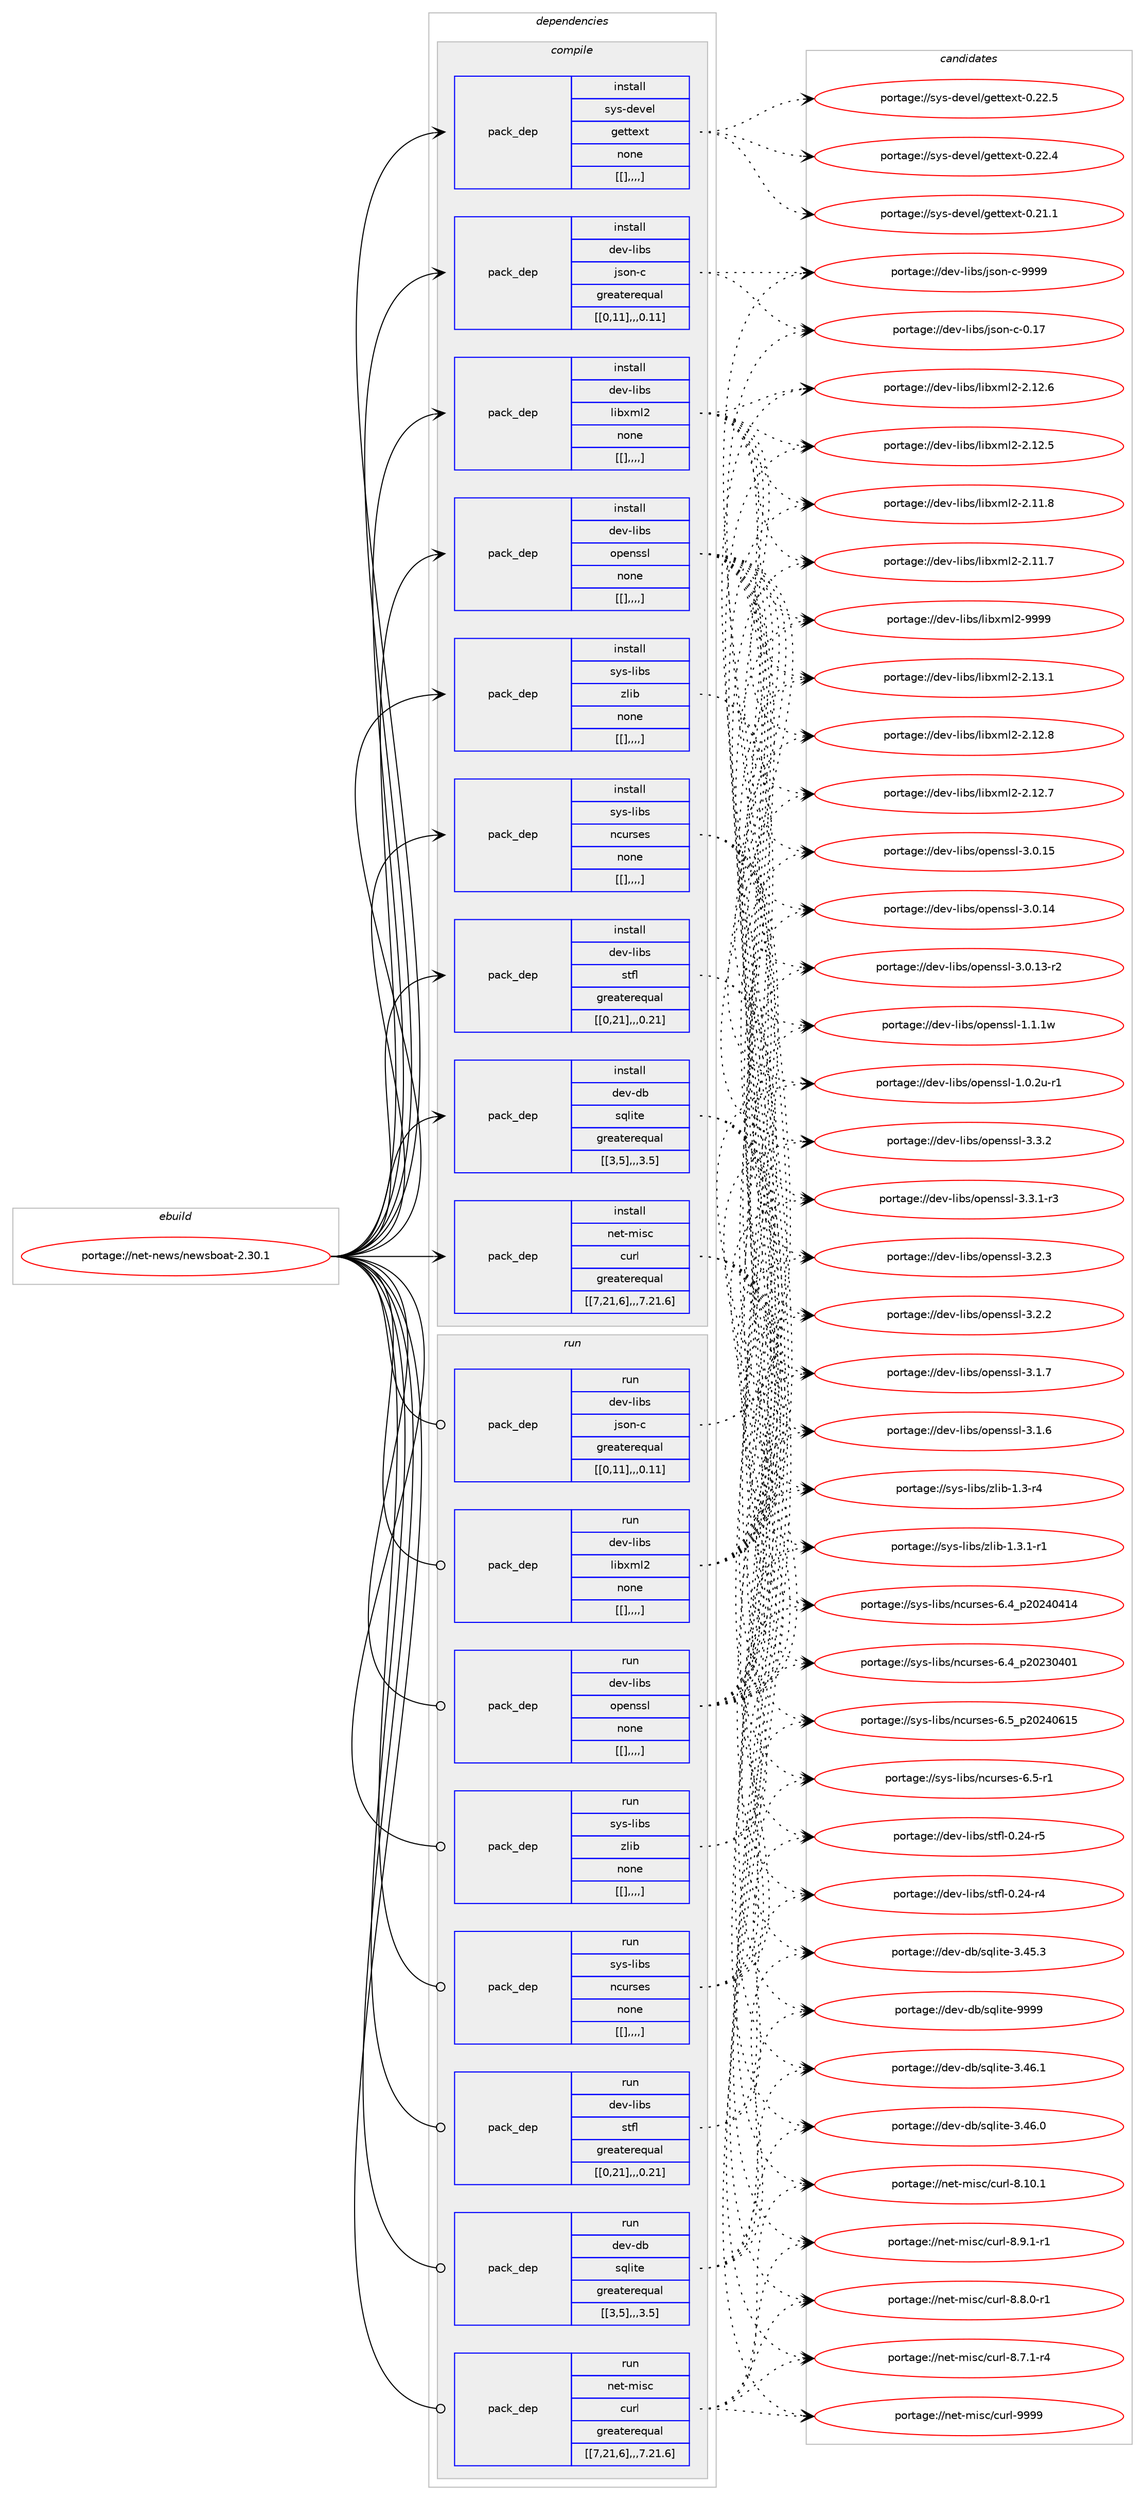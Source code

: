 digraph prolog {

# *************
# Graph options
# *************

newrank=true;
concentrate=true;
compound=true;
graph [rankdir=LR,fontname=Helvetica,fontsize=10,ranksep=1.5];#, ranksep=2.5, nodesep=0.2];
edge  [arrowhead=vee];
node  [fontname=Helvetica,fontsize=10];

# **********
# The ebuild
# **********

subgraph cluster_leftcol {
color=gray;
label=<<i>ebuild</i>>;
id [label="portage://net-news/newsboat-2.30.1", color=red, width=4, href="../net-news/newsboat-2.30.1.svg"];
}

# ****************
# The dependencies
# ****************

subgraph cluster_midcol {
color=gray;
label=<<i>dependencies</i>>;
subgraph cluster_compile {
fillcolor="#eeeeee";
style=filled;
label=<<i>compile</i>>;
subgraph pack283017 {
dependency389401 [label=<<TABLE BORDER="0" CELLBORDER="1" CELLSPACING="0" CELLPADDING="4" WIDTH="220"><TR><TD ROWSPAN="6" CELLPADDING="30">pack_dep</TD></TR><TR><TD WIDTH="110">install</TD></TR><TR><TD>dev-db</TD></TR><TR><TD>sqlite</TD></TR><TR><TD>greaterequal</TD></TR><TR><TD>[[3,5],,,3.5]</TD></TR></TABLE>>, shape=none, color=blue];
}
id:e -> dependency389401:w [weight=20,style="solid",arrowhead="vee"];
subgraph pack283018 {
dependency389402 [label=<<TABLE BORDER="0" CELLBORDER="1" CELLSPACING="0" CELLPADDING="4" WIDTH="220"><TR><TD ROWSPAN="6" CELLPADDING="30">pack_dep</TD></TR><TR><TD WIDTH="110">install</TD></TR><TR><TD>dev-libs</TD></TR><TR><TD>json-c</TD></TR><TR><TD>greaterequal</TD></TR><TR><TD>[[0,11],,,0.11]</TD></TR></TABLE>>, shape=none, color=blue];
}
id:e -> dependency389402:w [weight=20,style="solid",arrowhead="vee"];
subgraph pack283019 {
dependency389403 [label=<<TABLE BORDER="0" CELLBORDER="1" CELLSPACING="0" CELLPADDING="4" WIDTH="220"><TR><TD ROWSPAN="6" CELLPADDING="30">pack_dep</TD></TR><TR><TD WIDTH="110">install</TD></TR><TR><TD>dev-libs</TD></TR><TR><TD>libxml2</TD></TR><TR><TD>none</TD></TR><TR><TD>[[],,,,]</TD></TR></TABLE>>, shape=none, color=blue];
}
id:e -> dependency389403:w [weight=20,style="solid",arrowhead="vee"];
subgraph pack283020 {
dependency389404 [label=<<TABLE BORDER="0" CELLBORDER="1" CELLSPACING="0" CELLPADDING="4" WIDTH="220"><TR><TD ROWSPAN="6" CELLPADDING="30">pack_dep</TD></TR><TR><TD WIDTH="110">install</TD></TR><TR><TD>dev-libs</TD></TR><TR><TD>openssl</TD></TR><TR><TD>none</TD></TR><TR><TD>[[],,,,]</TD></TR></TABLE>>, shape=none, color=blue];
}
id:e -> dependency389404:w [weight=20,style="solid",arrowhead="vee"];
subgraph pack283021 {
dependency389405 [label=<<TABLE BORDER="0" CELLBORDER="1" CELLSPACING="0" CELLPADDING="4" WIDTH="220"><TR><TD ROWSPAN="6" CELLPADDING="30">pack_dep</TD></TR><TR><TD WIDTH="110">install</TD></TR><TR><TD>dev-libs</TD></TR><TR><TD>stfl</TD></TR><TR><TD>greaterequal</TD></TR><TR><TD>[[0,21],,,0.21]</TD></TR></TABLE>>, shape=none, color=blue];
}
id:e -> dependency389405:w [weight=20,style="solid",arrowhead="vee"];
subgraph pack283022 {
dependency389406 [label=<<TABLE BORDER="0" CELLBORDER="1" CELLSPACING="0" CELLPADDING="4" WIDTH="220"><TR><TD ROWSPAN="6" CELLPADDING="30">pack_dep</TD></TR><TR><TD WIDTH="110">install</TD></TR><TR><TD>net-misc</TD></TR><TR><TD>curl</TD></TR><TR><TD>greaterequal</TD></TR><TR><TD>[[7,21,6],,,7.21.6]</TD></TR></TABLE>>, shape=none, color=blue];
}
id:e -> dependency389406:w [weight=20,style="solid",arrowhead="vee"];
subgraph pack283023 {
dependency389407 [label=<<TABLE BORDER="0" CELLBORDER="1" CELLSPACING="0" CELLPADDING="4" WIDTH="220"><TR><TD ROWSPAN="6" CELLPADDING="30">pack_dep</TD></TR><TR><TD WIDTH="110">install</TD></TR><TR><TD>sys-devel</TD></TR><TR><TD>gettext</TD></TR><TR><TD>none</TD></TR><TR><TD>[[],,,,]</TD></TR></TABLE>>, shape=none, color=blue];
}
id:e -> dependency389407:w [weight=20,style="solid",arrowhead="vee"];
subgraph pack283024 {
dependency389408 [label=<<TABLE BORDER="0" CELLBORDER="1" CELLSPACING="0" CELLPADDING="4" WIDTH="220"><TR><TD ROWSPAN="6" CELLPADDING="30">pack_dep</TD></TR><TR><TD WIDTH="110">install</TD></TR><TR><TD>sys-libs</TD></TR><TR><TD>ncurses</TD></TR><TR><TD>none</TD></TR><TR><TD>[[],,,,]</TD></TR></TABLE>>, shape=none, color=blue];
}
id:e -> dependency389408:w [weight=20,style="solid",arrowhead="vee"];
subgraph pack283025 {
dependency389409 [label=<<TABLE BORDER="0" CELLBORDER="1" CELLSPACING="0" CELLPADDING="4" WIDTH="220"><TR><TD ROWSPAN="6" CELLPADDING="30">pack_dep</TD></TR><TR><TD WIDTH="110">install</TD></TR><TR><TD>sys-libs</TD></TR><TR><TD>zlib</TD></TR><TR><TD>none</TD></TR><TR><TD>[[],,,,]</TD></TR></TABLE>>, shape=none, color=blue];
}
id:e -> dependency389409:w [weight=20,style="solid",arrowhead="vee"];
}
subgraph cluster_compileandrun {
fillcolor="#eeeeee";
style=filled;
label=<<i>compile and run</i>>;
}
subgraph cluster_run {
fillcolor="#eeeeee";
style=filled;
label=<<i>run</i>>;
subgraph pack283026 {
dependency389410 [label=<<TABLE BORDER="0" CELLBORDER="1" CELLSPACING="0" CELLPADDING="4" WIDTH="220"><TR><TD ROWSPAN="6" CELLPADDING="30">pack_dep</TD></TR><TR><TD WIDTH="110">run</TD></TR><TR><TD>dev-db</TD></TR><TR><TD>sqlite</TD></TR><TR><TD>greaterequal</TD></TR><TR><TD>[[3,5],,,3.5]</TD></TR></TABLE>>, shape=none, color=blue];
}
id:e -> dependency389410:w [weight=20,style="solid",arrowhead="odot"];
subgraph pack283027 {
dependency389411 [label=<<TABLE BORDER="0" CELLBORDER="1" CELLSPACING="0" CELLPADDING="4" WIDTH="220"><TR><TD ROWSPAN="6" CELLPADDING="30">pack_dep</TD></TR><TR><TD WIDTH="110">run</TD></TR><TR><TD>dev-libs</TD></TR><TR><TD>json-c</TD></TR><TR><TD>greaterequal</TD></TR><TR><TD>[[0,11],,,0.11]</TD></TR></TABLE>>, shape=none, color=blue];
}
id:e -> dependency389411:w [weight=20,style="solid",arrowhead="odot"];
subgraph pack283028 {
dependency389412 [label=<<TABLE BORDER="0" CELLBORDER="1" CELLSPACING="0" CELLPADDING="4" WIDTH="220"><TR><TD ROWSPAN="6" CELLPADDING="30">pack_dep</TD></TR><TR><TD WIDTH="110">run</TD></TR><TR><TD>dev-libs</TD></TR><TR><TD>libxml2</TD></TR><TR><TD>none</TD></TR><TR><TD>[[],,,,]</TD></TR></TABLE>>, shape=none, color=blue];
}
id:e -> dependency389412:w [weight=20,style="solid",arrowhead="odot"];
subgraph pack283029 {
dependency389413 [label=<<TABLE BORDER="0" CELLBORDER="1" CELLSPACING="0" CELLPADDING="4" WIDTH="220"><TR><TD ROWSPAN="6" CELLPADDING="30">pack_dep</TD></TR><TR><TD WIDTH="110">run</TD></TR><TR><TD>dev-libs</TD></TR><TR><TD>openssl</TD></TR><TR><TD>none</TD></TR><TR><TD>[[],,,,]</TD></TR></TABLE>>, shape=none, color=blue];
}
id:e -> dependency389413:w [weight=20,style="solid",arrowhead="odot"];
subgraph pack283030 {
dependency389414 [label=<<TABLE BORDER="0" CELLBORDER="1" CELLSPACING="0" CELLPADDING="4" WIDTH="220"><TR><TD ROWSPAN="6" CELLPADDING="30">pack_dep</TD></TR><TR><TD WIDTH="110">run</TD></TR><TR><TD>dev-libs</TD></TR><TR><TD>stfl</TD></TR><TR><TD>greaterequal</TD></TR><TR><TD>[[0,21],,,0.21]</TD></TR></TABLE>>, shape=none, color=blue];
}
id:e -> dependency389414:w [weight=20,style="solid",arrowhead="odot"];
subgraph pack283031 {
dependency389415 [label=<<TABLE BORDER="0" CELLBORDER="1" CELLSPACING="0" CELLPADDING="4" WIDTH="220"><TR><TD ROWSPAN="6" CELLPADDING="30">pack_dep</TD></TR><TR><TD WIDTH="110">run</TD></TR><TR><TD>net-misc</TD></TR><TR><TD>curl</TD></TR><TR><TD>greaterequal</TD></TR><TR><TD>[[7,21,6],,,7.21.6]</TD></TR></TABLE>>, shape=none, color=blue];
}
id:e -> dependency389415:w [weight=20,style="solid",arrowhead="odot"];
subgraph pack283032 {
dependency389416 [label=<<TABLE BORDER="0" CELLBORDER="1" CELLSPACING="0" CELLPADDING="4" WIDTH="220"><TR><TD ROWSPAN="6" CELLPADDING="30">pack_dep</TD></TR><TR><TD WIDTH="110">run</TD></TR><TR><TD>sys-libs</TD></TR><TR><TD>ncurses</TD></TR><TR><TD>none</TD></TR><TR><TD>[[],,,,]</TD></TR></TABLE>>, shape=none, color=blue];
}
id:e -> dependency389416:w [weight=20,style="solid",arrowhead="odot"];
subgraph pack283033 {
dependency389417 [label=<<TABLE BORDER="0" CELLBORDER="1" CELLSPACING="0" CELLPADDING="4" WIDTH="220"><TR><TD ROWSPAN="6" CELLPADDING="30">pack_dep</TD></TR><TR><TD WIDTH="110">run</TD></TR><TR><TD>sys-libs</TD></TR><TR><TD>zlib</TD></TR><TR><TD>none</TD></TR><TR><TD>[[],,,,]</TD></TR></TABLE>>, shape=none, color=blue];
}
id:e -> dependency389417:w [weight=20,style="solid",arrowhead="odot"];
}
}

# **************
# The candidates
# **************

subgraph cluster_choices {
rank=same;
color=gray;
label=<<i>candidates</i>>;

subgraph choice283017 {
color=black;
nodesep=1;
choice1001011184510098471151131081051161014557575757 [label="portage://dev-db/sqlite-9999", color=red, width=4,href="../dev-db/sqlite-9999.svg"];
choice10010111845100984711511310810511610145514652544649 [label="portage://dev-db/sqlite-3.46.1", color=red, width=4,href="../dev-db/sqlite-3.46.1.svg"];
choice10010111845100984711511310810511610145514652544648 [label="portage://dev-db/sqlite-3.46.0", color=red, width=4,href="../dev-db/sqlite-3.46.0.svg"];
choice10010111845100984711511310810511610145514652534651 [label="portage://dev-db/sqlite-3.45.3", color=red, width=4,href="../dev-db/sqlite-3.45.3.svg"];
dependency389401:e -> choice1001011184510098471151131081051161014557575757:w [style=dotted,weight="100"];
dependency389401:e -> choice10010111845100984711511310810511610145514652544649:w [style=dotted,weight="100"];
dependency389401:e -> choice10010111845100984711511310810511610145514652544648:w [style=dotted,weight="100"];
dependency389401:e -> choice10010111845100984711511310810511610145514652534651:w [style=dotted,weight="100"];
}
subgraph choice283018 {
color=black;
nodesep=1;
choice10010111845108105981154710611511111045994557575757 [label="portage://dev-libs/json-c-9999", color=red, width=4,href="../dev-libs/json-c-9999.svg"];
choice10010111845108105981154710611511111045994548464955 [label="portage://dev-libs/json-c-0.17", color=red, width=4,href="../dev-libs/json-c-0.17.svg"];
dependency389402:e -> choice10010111845108105981154710611511111045994557575757:w [style=dotted,weight="100"];
dependency389402:e -> choice10010111845108105981154710611511111045994548464955:w [style=dotted,weight="100"];
}
subgraph choice283019 {
color=black;
nodesep=1;
choice10010111845108105981154710810598120109108504557575757 [label="portage://dev-libs/libxml2-9999", color=red, width=4,href="../dev-libs/libxml2-9999.svg"];
choice100101118451081059811547108105981201091085045504649514649 [label="portage://dev-libs/libxml2-2.13.1", color=red, width=4,href="../dev-libs/libxml2-2.13.1.svg"];
choice100101118451081059811547108105981201091085045504649504656 [label="portage://dev-libs/libxml2-2.12.8", color=red, width=4,href="../dev-libs/libxml2-2.12.8.svg"];
choice100101118451081059811547108105981201091085045504649504655 [label="portage://dev-libs/libxml2-2.12.7", color=red, width=4,href="../dev-libs/libxml2-2.12.7.svg"];
choice100101118451081059811547108105981201091085045504649504654 [label="portage://dev-libs/libxml2-2.12.6", color=red, width=4,href="../dev-libs/libxml2-2.12.6.svg"];
choice100101118451081059811547108105981201091085045504649504653 [label="portage://dev-libs/libxml2-2.12.5", color=red, width=4,href="../dev-libs/libxml2-2.12.5.svg"];
choice100101118451081059811547108105981201091085045504649494656 [label="portage://dev-libs/libxml2-2.11.8", color=red, width=4,href="../dev-libs/libxml2-2.11.8.svg"];
choice100101118451081059811547108105981201091085045504649494655 [label="portage://dev-libs/libxml2-2.11.7", color=red, width=4,href="../dev-libs/libxml2-2.11.7.svg"];
dependency389403:e -> choice10010111845108105981154710810598120109108504557575757:w [style=dotted,weight="100"];
dependency389403:e -> choice100101118451081059811547108105981201091085045504649514649:w [style=dotted,weight="100"];
dependency389403:e -> choice100101118451081059811547108105981201091085045504649504656:w [style=dotted,weight="100"];
dependency389403:e -> choice100101118451081059811547108105981201091085045504649504655:w [style=dotted,weight="100"];
dependency389403:e -> choice100101118451081059811547108105981201091085045504649504654:w [style=dotted,weight="100"];
dependency389403:e -> choice100101118451081059811547108105981201091085045504649504653:w [style=dotted,weight="100"];
dependency389403:e -> choice100101118451081059811547108105981201091085045504649494656:w [style=dotted,weight="100"];
dependency389403:e -> choice100101118451081059811547108105981201091085045504649494655:w [style=dotted,weight="100"];
}
subgraph choice283020 {
color=black;
nodesep=1;
choice100101118451081059811547111112101110115115108455146514650 [label="portage://dev-libs/openssl-3.3.2", color=red, width=4,href="../dev-libs/openssl-3.3.2.svg"];
choice1001011184510810598115471111121011101151151084551465146494511451 [label="portage://dev-libs/openssl-3.3.1-r3", color=red, width=4,href="../dev-libs/openssl-3.3.1-r3.svg"];
choice100101118451081059811547111112101110115115108455146504651 [label="portage://dev-libs/openssl-3.2.3", color=red, width=4,href="../dev-libs/openssl-3.2.3.svg"];
choice100101118451081059811547111112101110115115108455146504650 [label="portage://dev-libs/openssl-3.2.2", color=red, width=4,href="../dev-libs/openssl-3.2.2.svg"];
choice100101118451081059811547111112101110115115108455146494655 [label="portage://dev-libs/openssl-3.1.7", color=red, width=4,href="../dev-libs/openssl-3.1.7.svg"];
choice100101118451081059811547111112101110115115108455146494654 [label="portage://dev-libs/openssl-3.1.6", color=red, width=4,href="../dev-libs/openssl-3.1.6.svg"];
choice10010111845108105981154711111210111011511510845514648464953 [label="portage://dev-libs/openssl-3.0.15", color=red, width=4,href="../dev-libs/openssl-3.0.15.svg"];
choice10010111845108105981154711111210111011511510845514648464952 [label="portage://dev-libs/openssl-3.0.14", color=red, width=4,href="../dev-libs/openssl-3.0.14.svg"];
choice100101118451081059811547111112101110115115108455146484649514511450 [label="portage://dev-libs/openssl-3.0.13-r2", color=red, width=4,href="../dev-libs/openssl-3.0.13-r2.svg"];
choice100101118451081059811547111112101110115115108454946494649119 [label="portage://dev-libs/openssl-1.1.1w", color=red, width=4,href="../dev-libs/openssl-1.1.1w.svg"];
choice1001011184510810598115471111121011101151151084549464846501174511449 [label="portage://dev-libs/openssl-1.0.2u-r1", color=red, width=4,href="../dev-libs/openssl-1.0.2u-r1.svg"];
dependency389404:e -> choice100101118451081059811547111112101110115115108455146514650:w [style=dotted,weight="100"];
dependency389404:e -> choice1001011184510810598115471111121011101151151084551465146494511451:w [style=dotted,weight="100"];
dependency389404:e -> choice100101118451081059811547111112101110115115108455146504651:w [style=dotted,weight="100"];
dependency389404:e -> choice100101118451081059811547111112101110115115108455146504650:w [style=dotted,weight="100"];
dependency389404:e -> choice100101118451081059811547111112101110115115108455146494655:w [style=dotted,weight="100"];
dependency389404:e -> choice100101118451081059811547111112101110115115108455146494654:w [style=dotted,weight="100"];
dependency389404:e -> choice10010111845108105981154711111210111011511510845514648464953:w [style=dotted,weight="100"];
dependency389404:e -> choice10010111845108105981154711111210111011511510845514648464952:w [style=dotted,weight="100"];
dependency389404:e -> choice100101118451081059811547111112101110115115108455146484649514511450:w [style=dotted,weight="100"];
dependency389404:e -> choice100101118451081059811547111112101110115115108454946494649119:w [style=dotted,weight="100"];
dependency389404:e -> choice1001011184510810598115471111121011101151151084549464846501174511449:w [style=dotted,weight="100"];
}
subgraph choice283021 {
color=black;
nodesep=1;
choice10010111845108105981154711511610210845484650524511453 [label="portage://dev-libs/stfl-0.24-r5", color=red, width=4,href="../dev-libs/stfl-0.24-r5.svg"];
choice10010111845108105981154711511610210845484650524511452 [label="portage://dev-libs/stfl-0.24-r4", color=red, width=4,href="../dev-libs/stfl-0.24-r4.svg"];
dependency389405:e -> choice10010111845108105981154711511610210845484650524511453:w [style=dotted,weight="100"];
dependency389405:e -> choice10010111845108105981154711511610210845484650524511452:w [style=dotted,weight="100"];
}
subgraph choice283022 {
color=black;
nodesep=1;
choice110101116451091051159947991171141084557575757 [label="portage://net-misc/curl-9999", color=red, width=4,href="../net-misc/curl-9999.svg"];
choice1101011164510910511599479911711410845564649484649 [label="portage://net-misc/curl-8.10.1", color=red, width=4,href="../net-misc/curl-8.10.1.svg"];
choice110101116451091051159947991171141084556465746494511449 [label="portage://net-misc/curl-8.9.1-r1", color=red, width=4,href="../net-misc/curl-8.9.1-r1.svg"];
choice110101116451091051159947991171141084556465646484511449 [label="portage://net-misc/curl-8.8.0-r1", color=red, width=4,href="../net-misc/curl-8.8.0-r1.svg"];
choice110101116451091051159947991171141084556465546494511452 [label="portage://net-misc/curl-8.7.1-r4", color=red, width=4,href="../net-misc/curl-8.7.1-r4.svg"];
dependency389406:e -> choice110101116451091051159947991171141084557575757:w [style=dotted,weight="100"];
dependency389406:e -> choice1101011164510910511599479911711410845564649484649:w [style=dotted,weight="100"];
dependency389406:e -> choice110101116451091051159947991171141084556465746494511449:w [style=dotted,weight="100"];
dependency389406:e -> choice110101116451091051159947991171141084556465646484511449:w [style=dotted,weight="100"];
dependency389406:e -> choice110101116451091051159947991171141084556465546494511452:w [style=dotted,weight="100"];
}
subgraph choice283023 {
color=black;
nodesep=1;
choice115121115451001011181011084710310111611610112011645484650504653 [label="portage://sys-devel/gettext-0.22.5", color=red, width=4,href="../sys-devel/gettext-0.22.5.svg"];
choice115121115451001011181011084710310111611610112011645484650504652 [label="portage://sys-devel/gettext-0.22.4", color=red, width=4,href="../sys-devel/gettext-0.22.4.svg"];
choice115121115451001011181011084710310111611610112011645484650494649 [label="portage://sys-devel/gettext-0.21.1", color=red, width=4,href="../sys-devel/gettext-0.21.1.svg"];
dependency389407:e -> choice115121115451001011181011084710310111611610112011645484650504653:w [style=dotted,weight="100"];
dependency389407:e -> choice115121115451001011181011084710310111611610112011645484650504652:w [style=dotted,weight="100"];
dependency389407:e -> choice115121115451001011181011084710310111611610112011645484650494649:w [style=dotted,weight="100"];
}
subgraph choice283024 {
color=black;
nodesep=1;
choice1151211154510810598115471109911711411510111545544653951125048505248544953 [label="portage://sys-libs/ncurses-6.5_p20240615", color=red, width=4,href="../sys-libs/ncurses-6.5_p20240615.svg"];
choice11512111545108105981154711099117114115101115455446534511449 [label="portage://sys-libs/ncurses-6.5-r1", color=red, width=4,href="../sys-libs/ncurses-6.5-r1.svg"];
choice1151211154510810598115471109911711411510111545544652951125048505248524952 [label="portage://sys-libs/ncurses-6.4_p20240414", color=red, width=4,href="../sys-libs/ncurses-6.4_p20240414.svg"];
choice1151211154510810598115471109911711411510111545544652951125048505148524849 [label="portage://sys-libs/ncurses-6.4_p20230401", color=red, width=4,href="../sys-libs/ncurses-6.4_p20230401.svg"];
dependency389408:e -> choice1151211154510810598115471109911711411510111545544653951125048505248544953:w [style=dotted,weight="100"];
dependency389408:e -> choice11512111545108105981154711099117114115101115455446534511449:w [style=dotted,weight="100"];
dependency389408:e -> choice1151211154510810598115471109911711411510111545544652951125048505248524952:w [style=dotted,weight="100"];
dependency389408:e -> choice1151211154510810598115471109911711411510111545544652951125048505148524849:w [style=dotted,weight="100"];
}
subgraph choice283025 {
color=black;
nodesep=1;
choice115121115451081059811547122108105984549465146494511449 [label="portage://sys-libs/zlib-1.3.1-r1", color=red, width=4,href="../sys-libs/zlib-1.3.1-r1.svg"];
choice11512111545108105981154712210810598454946514511452 [label="portage://sys-libs/zlib-1.3-r4", color=red, width=4,href="../sys-libs/zlib-1.3-r4.svg"];
dependency389409:e -> choice115121115451081059811547122108105984549465146494511449:w [style=dotted,weight="100"];
dependency389409:e -> choice11512111545108105981154712210810598454946514511452:w [style=dotted,weight="100"];
}
subgraph choice283026 {
color=black;
nodesep=1;
choice1001011184510098471151131081051161014557575757 [label="portage://dev-db/sqlite-9999", color=red, width=4,href="../dev-db/sqlite-9999.svg"];
choice10010111845100984711511310810511610145514652544649 [label="portage://dev-db/sqlite-3.46.1", color=red, width=4,href="../dev-db/sqlite-3.46.1.svg"];
choice10010111845100984711511310810511610145514652544648 [label="portage://dev-db/sqlite-3.46.0", color=red, width=4,href="../dev-db/sqlite-3.46.0.svg"];
choice10010111845100984711511310810511610145514652534651 [label="portage://dev-db/sqlite-3.45.3", color=red, width=4,href="../dev-db/sqlite-3.45.3.svg"];
dependency389410:e -> choice1001011184510098471151131081051161014557575757:w [style=dotted,weight="100"];
dependency389410:e -> choice10010111845100984711511310810511610145514652544649:w [style=dotted,weight="100"];
dependency389410:e -> choice10010111845100984711511310810511610145514652544648:w [style=dotted,weight="100"];
dependency389410:e -> choice10010111845100984711511310810511610145514652534651:w [style=dotted,weight="100"];
}
subgraph choice283027 {
color=black;
nodesep=1;
choice10010111845108105981154710611511111045994557575757 [label="portage://dev-libs/json-c-9999", color=red, width=4,href="../dev-libs/json-c-9999.svg"];
choice10010111845108105981154710611511111045994548464955 [label="portage://dev-libs/json-c-0.17", color=red, width=4,href="../dev-libs/json-c-0.17.svg"];
dependency389411:e -> choice10010111845108105981154710611511111045994557575757:w [style=dotted,weight="100"];
dependency389411:e -> choice10010111845108105981154710611511111045994548464955:w [style=dotted,weight="100"];
}
subgraph choice283028 {
color=black;
nodesep=1;
choice10010111845108105981154710810598120109108504557575757 [label="portage://dev-libs/libxml2-9999", color=red, width=4,href="../dev-libs/libxml2-9999.svg"];
choice100101118451081059811547108105981201091085045504649514649 [label="portage://dev-libs/libxml2-2.13.1", color=red, width=4,href="../dev-libs/libxml2-2.13.1.svg"];
choice100101118451081059811547108105981201091085045504649504656 [label="portage://dev-libs/libxml2-2.12.8", color=red, width=4,href="../dev-libs/libxml2-2.12.8.svg"];
choice100101118451081059811547108105981201091085045504649504655 [label="portage://dev-libs/libxml2-2.12.7", color=red, width=4,href="../dev-libs/libxml2-2.12.7.svg"];
choice100101118451081059811547108105981201091085045504649504654 [label="portage://dev-libs/libxml2-2.12.6", color=red, width=4,href="../dev-libs/libxml2-2.12.6.svg"];
choice100101118451081059811547108105981201091085045504649504653 [label="portage://dev-libs/libxml2-2.12.5", color=red, width=4,href="../dev-libs/libxml2-2.12.5.svg"];
choice100101118451081059811547108105981201091085045504649494656 [label="portage://dev-libs/libxml2-2.11.8", color=red, width=4,href="../dev-libs/libxml2-2.11.8.svg"];
choice100101118451081059811547108105981201091085045504649494655 [label="portage://dev-libs/libxml2-2.11.7", color=red, width=4,href="../dev-libs/libxml2-2.11.7.svg"];
dependency389412:e -> choice10010111845108105981154710810598120109108504557575757:w [style=dotted,weight="100"];
dependency389412:e -> choice100101118451081059811547108105981201091085045504649514649:w [style=dotted,weight="100"];
dependency389412:e -> choice100101118451081059811547108105981201091085045504649504656:w [style=dotted,weight="100"];
dependency389412:e -> choice100101118451081059811547108105981201091085045504649504655:w [style=dotted,weight="100"];
dependency389412:e -> choice100101118451081059811547108105981201091085045504649504654:w [style=dotted,weight="100"];
dependency389412:e -> choice100101118451081059811547108105981201091085045504649504653:w [style=dotted,weight="100"];
dependency389412:e -> choice100101118451081059811547108105981201091085045504649494656:w [style=dotted,weight="100"];
dependency389412:e -> choice100101118451081059811547108105981201091085045504649494655:w [style=dotted,weight="100"];
}
subgraph choice283029 {
color=black;
nodesep=1;
choice100101118451081059811547111112101110115115108455146514650 [label="portage://dev-libs/openssl-3.3.2", color=red, width=4,href="../dev-libs/openssl-3.3.2.svg"];
choice1001011184510810598115471111121011101151151084551465146494511451 [label="portage://dev-libs/openssl-3.3.1-r3", color=red, width=4,href="../dev-libs/openssl-3.3.1-r3.svg"];
choice100101118451081059811547111112101110115115108455146504651 [label="portage://dev-libs/openssl-3.2.3", color=red, width=4,href="../dev-libs/openssl-3.2.3.svg"];
choice100101118451081059811547111112101110115115108455146504650 [label="portage://dev-libs/openssl-3.2.2", color=red, width=4,href="../dev-libs/openssl-3.2.2.svg"];
choice100101118451081059811547111112101110115115108455146494655 [label="portage://dev-libs/openssl-3.1.7", color=red, width=4,href="../dev-libs/openssl-3.1.7.svg"];
choice100101118451081059811547111112101110115115108455146494654 [label="portage://dev-libs/openssl-3.1.6", color=red, width=4,href="../dev-libs/openssl-3.1.6.svg"];
choice10010111845108105981154711111210111011511510845514648464953 [label="portage://dev-libs/openssl-3.0.15", color=red, width=4,href="../dev-libs/openssl-3.0.15.svg"];
choice10010111845108105981154711111210111011511510845514648464952 [label="portage://dev-libs/openssl-3.0.14", color=red, width=4,href="../dev-libs/openssl-3.0.14.svg"];
choice100101118451081059811547111112101110115115108455146484649514511450 [label="portage://dev-libs/openssl-3.0.13-r2", color=red, width=4,href="../dev-libs/openssl-3.0.13-r2.svg"];
choice100101118451081059811547111112101110115115108454946494649119 [label="portage://dev-libs/openssl-1.1.1w", color=red, width=4,href="../dev-libs/openssl-1.1.1w.svg"];
choice1001011184510810598115471111121011101151151084549464846501174511449 [label="portage://dev-libs/openssl-1.0.2u-r1", color=red, width=4,href="../dev-libs/openssl-1.0.2u-r1.svg"];
dependency389413:e -> choice100101118451081059811547111112101110115115108455146514650:w [style=dotted,weight="100"];
dependency389413:e -> choice1001011184510810598115471111121011101151151084551465146494511451:w [style=dotted,weight="100"];
dependency389413:e -> choice100101118451081059811547111112101110115115108455146504651:w [style=dotted,weight="100"];
dependency389413:e -> choice100101118451081059811547111112101110115115108455146504650:w [style=dotted,weight="100"];
dependency389413:e -> choice100101118451081059811547111112101110115115108455146494655:w [style=dotted,weight="100"];
dependency389413:e -> choice100101118451081059811547111112101110115115108455146494654:w [style=dotted,weight="100"];
dependency389413:e -> choice10010111845108105981154711111210111011511510845514648464953:w [style=dotted,weight="100"];
dependency389413:e -> choice10010111845108105981154711111210111011511510845514648464952:w [style=dotted,weight="100"];
dependency389413:e -> choice100101118451081059811547111112101110115115108455146484649514511450:w [style=dotted,weight="100"];
dependency389413:e -> choice100101118451081059811547111112101110115115108454946494649119:w [style=dotted,weight="100"];
dependency389413:e -> choice1001011184510810598115471111121011101151151084549464846501174511449:w [style=dotted,weight="100"];
}
subgraph choice283030 {
color=black;
nodesep=1;
choice10010111845108105981154711511610210845484650524511453 [label="portage://dev-libs/stfl-0.24-r5", color=red, width=4,href="../dev-libs/stfl-0.24-r5.svg"];
choice10010111845108105981154711511610210845484650524511452 [label="portage://dev-libs/stfl-0.24-r4", color=red, width=4,href="../dev-libs/stfl-0.24-r4.svg"];
dependency389414:e -> choice10010111845108105981154711511610210845484650524511453:w [style=dotted,weight="100"];
dependency389414:e -> choice10010111845108105981154711511610210845484650524511452:w [style=dotted,weight="100"];
}
subgraph choice283031 {
color=black;
nodesep=1;
choice110101116451091051159947991171141084557575757 [label="portage://net-misc/curl-9999", color=red, width=4,href="../net-misc/curl-9999.svg"];
choice1101011164510910511599479911711410845564649484649 [label="portage://net-misc/curl-8.10.1", color=red, width=4,href="../net-misc/curl-8.10.1.svg"];
choice110101116451091051159947991171141084556465746494511449 [label="portage://net-misc/curl-8.9.1-r1", color=red, width=4,href="../net-misc/curl-8.9.1-r1.svg"];
choice110101116451091051159947991171141084556465646484511449 [label="portage://net-misc/curl-8.8.0-r1", color=red, width=4,href="../net-misc/curl-8.8.0-r1.svg"];
choice110101116451091051159947991171141084556465546494511452 [label="portage://net-misc/curl-8.7.1-r4", color=red, width=4,href="../net-misc/curl-8.7.1-r4.svg"];
dependency389415:e -> choice110101116451091051159947991171141084557575757:w [style=dotted,weight="100"];
dependency389415:e -> choice1101011164510910511599479911711410845564649484649:w [style=dotted,weight="100"];
dependency389415:e -> choice110101116451091051159947991171141084556465746494511449:w [style=dotted,weight="100"];
dependency389415:e -> choice110101116451091051159947991171141084556465646484511449:w [style=dotted,weight="100"];
dependency389415:e -> choice110101116451091051159947991171141084556465546494511452:w [style=dotted,weight="100"];
}
subgraph choice283032 {
color=black;
nodesep=1;
choice1151211154510810598115471109911711411510111545544653951125048505248544953 [label="portage://sys-libs/ncurses-6.5_p20240615", color=red, width=4,href="../sys-libs/ncurses-6.5_p20240615.svg"];
choice11512111545108105981154711099117114115101115455446534511449 [label="portage://sys-libs/ncurses-6.5-r1", color=red, width=4,href="../sys-libs/ncurses-6.5-r1.svg"];
choice1151211154510810598115471109911711411510111545544652951125048505248524952 [label="portage://sys-libs/ncurses-6.4_p20240414", color=red, width=4,href="../sys-libs/ncurses-6.4_p20240414.svg"];
choice1151211154510810598115471109911711411510111545544652951125048505148524849 [label="portage://sys-libs/ncurses-6.4_p20230401", color=red, width=4,href="../sys-libs/ncurses-6.4_p20230401.svg"];
dependency389416:e -> choice1151211154510810598115471109911711411510111545544653951125048505248544953:w [style=dotted,weight="100"];
dependency389416:e -> choice11512111545108105981154711099117114115101115455446534511449:w [style=dotted,weight="100"];
dependency389416:e -> choice1151211154510810598115471109911711411510111545544652951125048505248524952:w [style=dotted,weight="100"];
dependency389416:e -> choice1151211154510810598115471109911711411510111545544652951125048505148524849:w [style=dotted,weight="100"];
}
subgraph choice283033 {
color=black;
nodesep=1;
choice115121115451081059811547122108105984549465146494511449 [label="portage://sys-libs/zlib-1.3.1-r1", color=red, width=4,href="../sys-libs/zlib-1.3.1-r1.svg"];
choice11512111545108105981154712210810598454946514511452 [label="portage://sys-libs/zlib-1.3-r4", color=red, width=4,href="../sys-libs/zlib-1.3-r4.svg"];
dependency389417:e -> choice115121115451081059811547122108105984549465146494511449:w [style=dotted,weight="100"];
dependency389417:e -> choice11512111545108105981154712210810598454946514511452:w [style=dotted,weight="100"];
}
}

}
